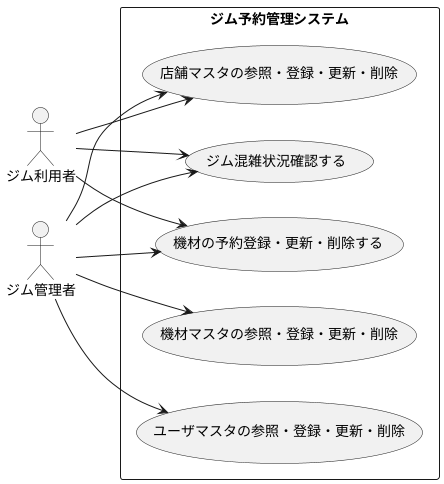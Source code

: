 @startuml

left to right direction
actor "ジム利用者" as gu
actor "ジム管理者" as ga
rectangle ジム予約管理システム {
usecase "ジム混雑状況確認する" as UC1
usecase "機材の予約登録・更新・削除する" as UC2
usecase "店舗マスタの参照・登録・更新・削除" as UC3
usecase "機材マスタの参照・登録・更新・削除" as UC4
usecase "ユーザマスタの参照・登録・更新・削除" as UC5
}
' ジム利用者のユースケース
gu --> UC1
gu --> UC2
gu --> UC3

' ジム管理者のユースケース
ga --> UC1
ga --> UC2
ga --> UC3
ga --> UC4
ga --> UC5
@enduml
